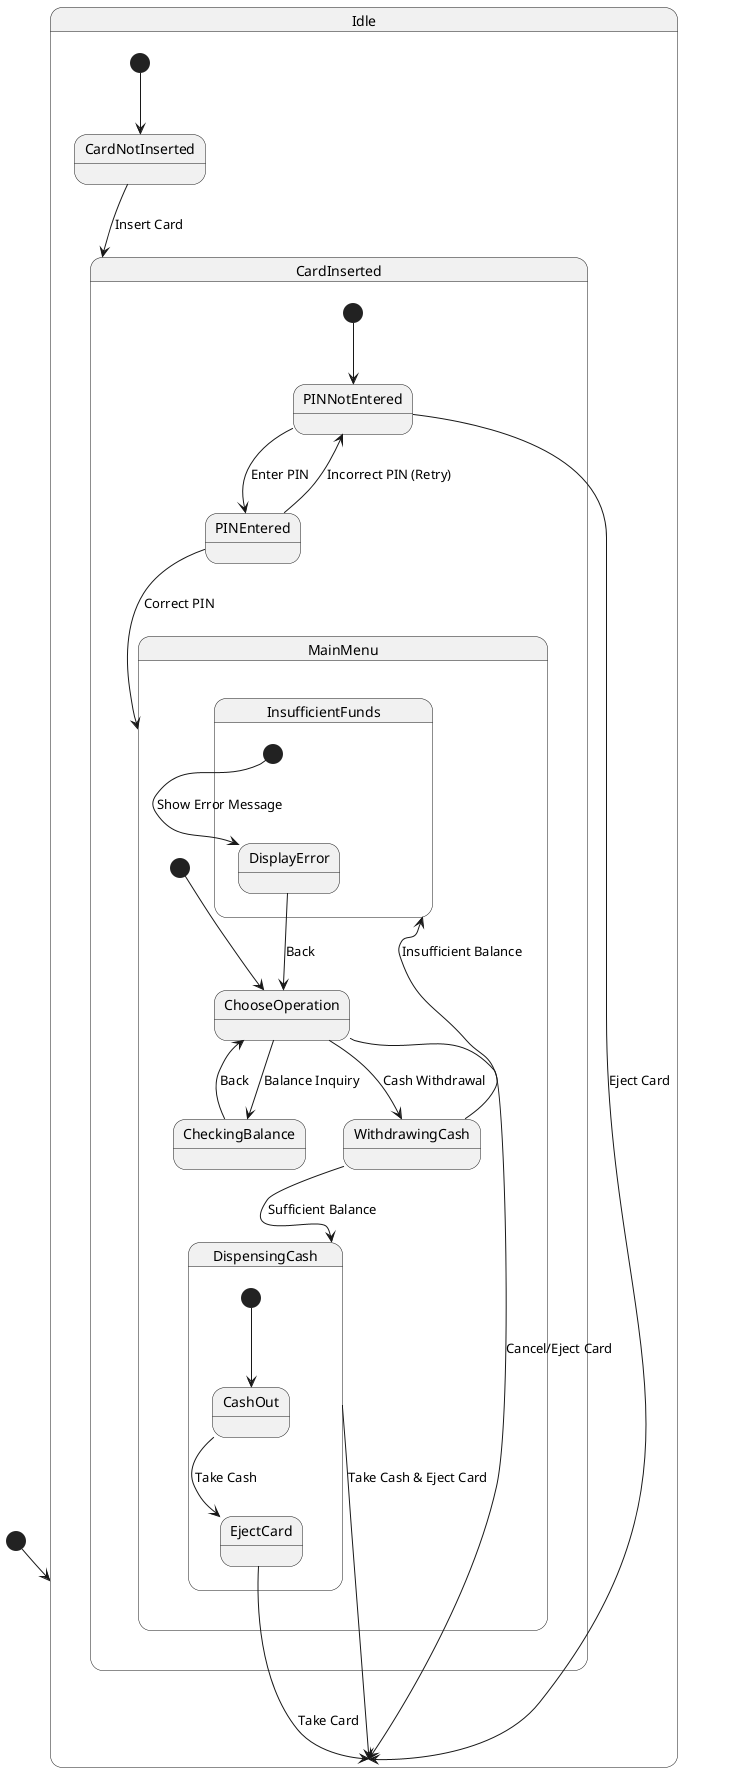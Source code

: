 @startuml

[*] --> Idle

state Idle {
    [*] --> CardNotInserted
    CardNotInserted --> CardInserted : Insert Card
}

state CardInserted {
    [*] --> PINNotEntered
    PINNotEntered --> PINEntered : Enter PIN
    PINNotEntered --> Idle : Eject Card

    PINEntered --> MainMenu : Correct PIN
    PINEntered --> PINNotEntered : Incorrect PIN (Retry)
}

state MainMenu {
    [*] --> ChooseOperation
    ChooseOperation --> CheckingBalance : Balance Inquiry
    ChooseOperation --> WithdrawingCash : Cash Withdrawal
    ChooseOperation --> Idle : Cancel/Eject Card

    CheckingBalance --> ChooseOperation : Back
    WithdrawingCash --> DispensingCash : Sufficient Balance
    WithdrawingCash --> InsufficientFunds : Insufficient Balance
    DispensingCash --> Idle : Take Cash & Eject Card
}

state InsufficientFunds {
    [*] --> DisplayError : Show Error Message
    DisplayError --> ChooseOperation : Back
}

state DispensingCash {
    [*] --> CashOut
    CashOut --> EjectCard : Take Cash
    EjectCard --> Idle : Take Card
}

@enduml
